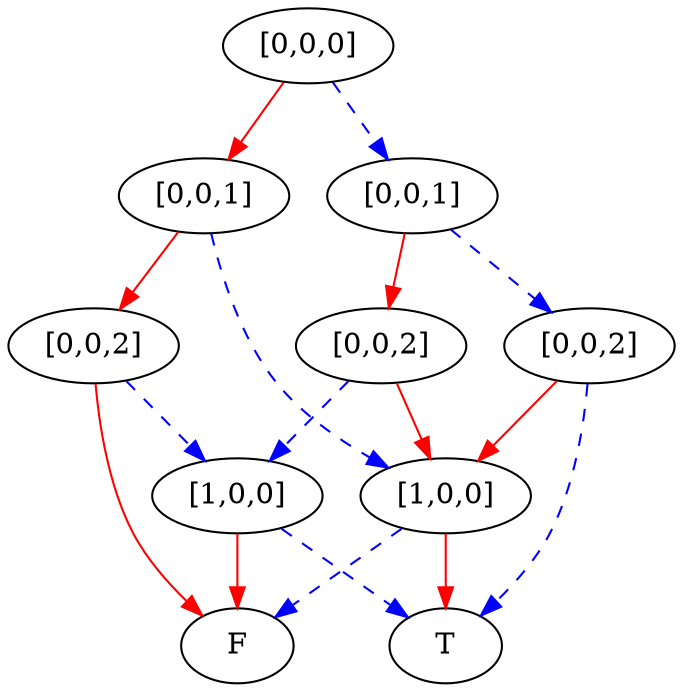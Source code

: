digraph {
    1 [label=F];
    2 [label=T];
    3 [label="[1,0,0]"];
    4 [label="[0,0,2]"];
    5 [label="[1,0,0]"];
    6 [label="[0,0,1]"];
    7 [label="[0,0,2]"];
    8 [label="[0,0,2]"];
    9 [label="[0,0,1]"];
    10 [label="[0,0,0]"];
    3 -> 2 [style=dashed
           ,color=blue];
    3 -> 1 [color=red];
    4 -> 3 [style=dashed
           ,color=blue];
    4 -> 1 [color=red];
    5 -> 1 [style=dashed
           ,color=blue];
    5 -> 2 [color=red];
    6 -> 4 [color=red];
    6 -> 5 [style=dashed
           ,color=blue];
    7 -> 3 [style=dashed
           ,color=blue];
    7 -> 5 [color=red];
    8 -> 5 [color=red];
    8 -> 2 [style=dashed
           ,color=blue];
    9 -> 7 [color=red];
    9 -> 8 [style=dashed
           ,color=blue];
    10 -> 6 [color=red];
    10 -> 9 [style=dashed
            ,color=blue];
}